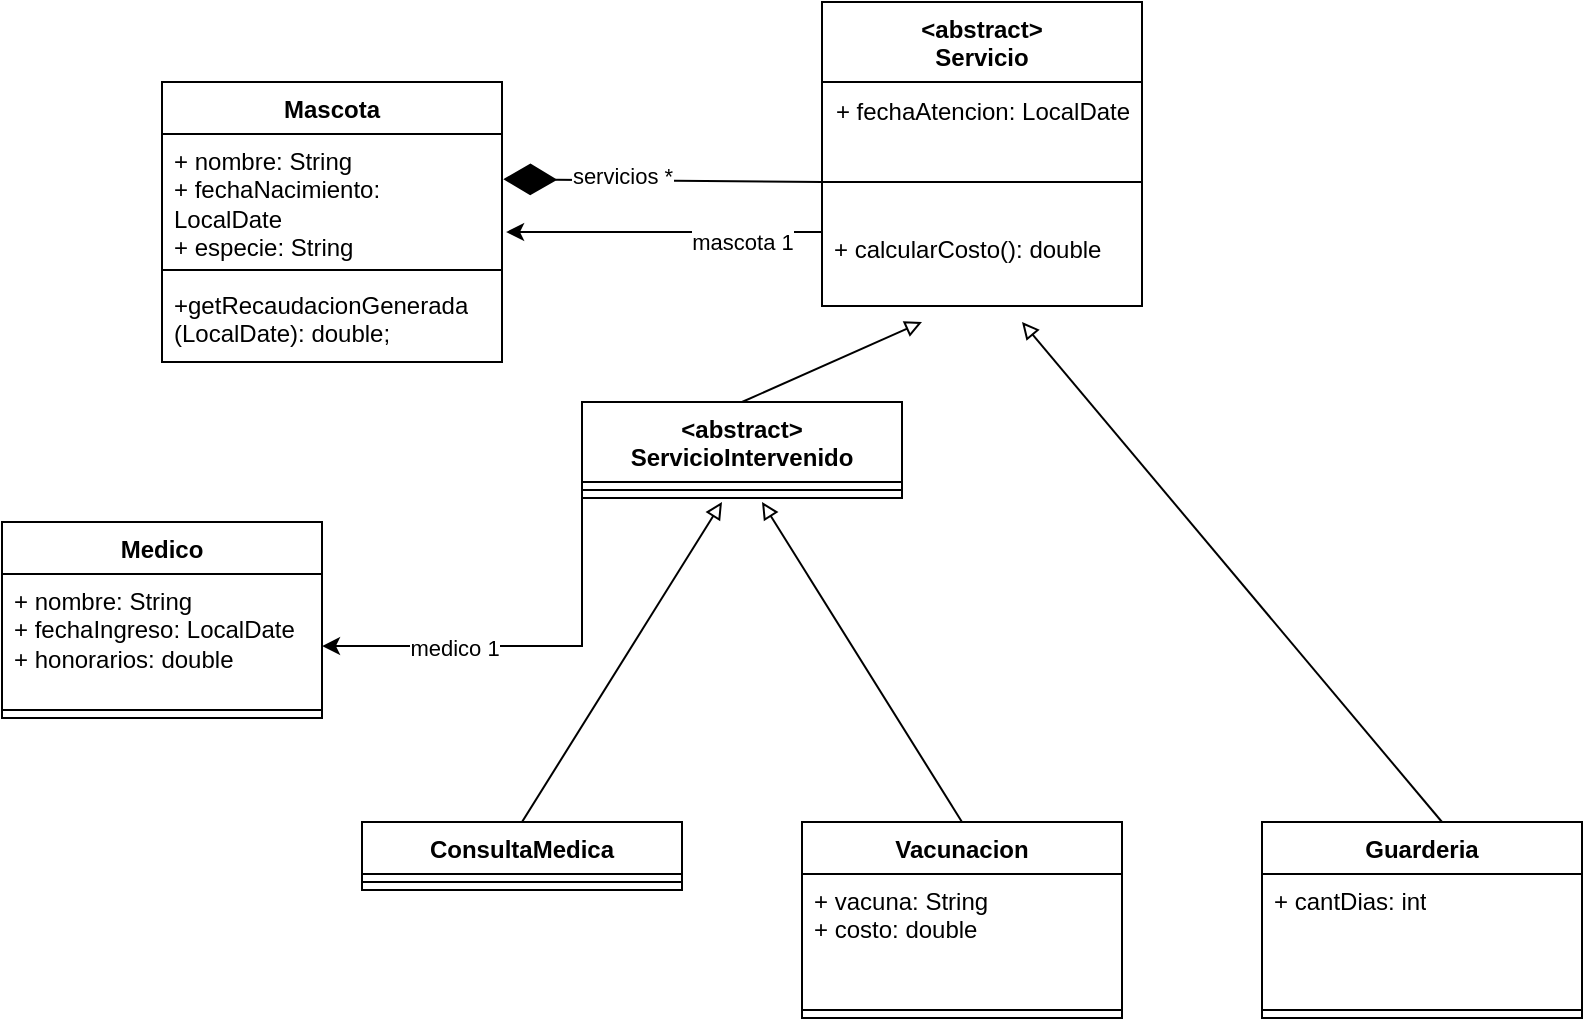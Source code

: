 <mxfile version="24.8.4">
  <diagram name="Page-1" id="u6eBkQ65T8Mz_VV77TJo">
    <mxGraphModel dx="1434" dy="773" grid="1" gridSize="10" guides="1" tooltips="1" connect="1" arrows="1" fold="1" page="1" pageScale="1" pageWidth="1400" pageHeight="850" math="0" shadow="0">
      <root>
        <mxCell id="0" />
        <mxCell id="1" parent="0" />
        <mxCell id="fYthQo7zW96hQPWO7dhh-1" value="Medico" style="swimlane;fontStyle=1;align=center;verticalAlign=top;childLayout=stackLayout;horizontal=1;startSize=26;horizontalStack=0;resizeParent=1;resizeParentMax=0;resizeLast=0;collapsible=1;marginBottom=0;whiteSpace=wrap;html=1;" parent="1" vertex="1">
          <mxGeometry x="320" y="370" width="160" height="98" as="geometry" />
        </mxCell>
        <mxCell id="fYthQo7zW96hQPWO7dhh-2" value="&lt;div&gt;+ nombre: String&lt;br&gt;+ fechaIngreso: LocalDate&lt;/div&gt;&lt;div&gt;+ honorarios: double&lt;/div&gt;" style="text;strokeColor=none;fillColor=none;align=left;verticalAlign=top;spacingLeft=4;spacingRight=4;overflow=hidden;rotatable=0;points=[[0,0.5],[1,0.5]];portConstraint=eastwest;whiteSpace=wrap;html=1;" parent="fYthQo7zW96hQPWO7dhh-1" vertex="1">
          <mxGeometry y="26" width="160" height="64" as="geometry" />
        </mxCell>
        <mxCell id="fYthQo7zW96hQPWO7dhh-3" value="" style="line;strokeWidth=1;fillColor=none;align=left;verticalAlign=middle;spacingTop=-1;spacingLeft=3;spacingRight=3;rotatable=0;labelPosition=right;points=[];portConstraint=eastwest;strokeColor=inherit;" parent="fYthQo7zW96hQPWO7dhh-1" vertex="1">
          <mxGeometry y="90" width="160" height="8" as="geometry" />
        </mxCell>
        <mxCell id="fYthQo7zW96hQPWO7dhh-5" value="Mascota" style="swimlane;fontStyle=1;align=center;verticalAlign=top;childLayout=stackLayout;horizontal=1;startSize=26;horizontalStack=0;resizeParent=1;resizeParentMax=0;resizeLast=0;collapsible=1;marginBottom=0;whiteSpace=wrap;html=1;" parent="1" vertex="1">
          <mxGeometry x="400" y="150" width="170" height="140" as="geometry" />
        </mxCell>
        <mxCell id="fYthQo7zW96hQPWO7dhh-6" value="&lt;div&gt;+ nombre: String&lt;br&gt;+ fechaNacimiento: LocalDate&lt;/div&gt;&lt;div&gt;+ especie: String&lt;/div&gt;" style="text;strokeColor=none;fillColor=none;align=left;verticalAlign=top;spacingLeft=4;spacingRight=4;overflow=hidden;rotatable=0;points=[[0,0.5],[1,0.5]];portConstraint=eastwest;whiteSpace=wrap;html=1;" parent="fYthQo7zW96hQPWO7dhh-5" vertex="1">
          <mxGeometry y="26" width="170" height="64" as="geometry" />
        </mxCell>
        <mxCell id="fYthQo7zW96hQPWO7dhh-7" value="" style="line;strokeWidth=1;fillColor=none;align=left;verticalAlign=middle;spacingTop=-1;spacingLeft=3;spacingRight=3;rotatable=0;labelPosition=right;points=[];portConstraint=eastwest;strokeColor=inherit;" parent="fYthQo7zW96hQPWO7dhh-5" vertex="1">
          <mxGeometry y="90" width="170" height="8" as="geometry" />
        </mxCell>
        <mxCell id="fYthQo7zW96hQPWO7dhh-8" value="&lt;div&gt;+getRecaudacionGenerada&lt;/div&gt;&lt;div&gt;(LocalDate): double;&lt;br&gt;&lt;/div&gt;" style="text;strokeColor=none;fillColor=none;align=left;verticalAlign=top;spacingLeft=4;spacingRight=4;overflow=hidden;rotatable=0;points=[[0,0.5],[1,0.5]];portConstraint=eastwest;whiteSpace=wrap;html=1;" parent="fYthQo7zW96hQPWO7dhh-5" vertex="1">
          <mxGeometry y="98" width="170" height="42" as="geometry" />
        </mxCell>
        <mxCell id="fYthQo7zW96hQPWO7dhh-9" value="&amp;lt;abstract&amp;gt;&lt;div&gt;Servicio&lt;/div&gt;" style="swimlane;fontStyle=1;align=center;verticalAlign=top;childLayout=stackLayout;horizontal=1;startSize=40;horizontalStack=0;resizeParent=1;resizeParentMax=0;resizeLast=0;collapsible=1;marginBottom=0;whiteSpace=wrap;html=1;" parent="1" vertex="1">
          <mxGeometry x="730" y="110" width="160" height="152" as="geometry" />
        </mxCell>
        <mxCell id="qxtdGm-kfvefDZI7abFl-3" value="+ fechaAtencion: LocalDate" style="text;html=1;align=center;verticalAlign=middle;resizable=0;points=[];autosize=1;strokeColor=none;fillColor=none;" vertex="1" parent="fYthQo7zW96hQPWO7dhh-9">
          <mxGeometry y="40" width="160" height="30" as="geometry" />
        </mxCell>
        <mxCell id="fYthQo7zW96hQPWO7dhh-11" value="" style="line;strokeWidth=1;fillColor=none;align=left;verticalAlign=middle;spacingTop=-1;spacingLeft=3;spacingRight=3;rotatable=0;labelPosition=right;points=[];portConstraint=eastwest;strokeColor=inherit;" parent="fYthQo7zW96hQPWO7dhh-9" vertex="1">
          <mxGeometry y="70" width="160" height="40" as="geometry" />
        </mxCell>
        <mxCell id="fYthQo7zW96hQPWO7dhh-12" value="&lt;div&gt;+ calcularCosto(): double&lt;br&gt;&lt;/div&gt;" style="text;strokeColor=none;fillColor=none;align=left;verticalAlign=top;spacingLeft=4;spacingRight=4;overflow=hidden;rotatable=0;points=[[0,0.5],[1,0.5]];portConstraint=eastwest;whiteSpace=wrap;html=1;" parent="fYthQo7zW96hQPWO7dhh-9" vertex="1">
          <mxGeometry y="110" width="160" height="42" as="geometry" />
        </mxCell>
        <mxCell id="fYthQo7zW96hQPWO7dhh-17" value="ConsultaMedica" style="swimlane;fontStyle=1;align=center;verticalAlign=top;childLayout=stackLayout;horizontal=1;startSize=26;horizontalStack=0;resizeParent=1;resizeParentMax=0;resizeLast=0;collapsible=1;marginBottom=0;whiteSpace=wrap;html=1;" parent="1" vertex="1">
          <mxGeometry x="500" y="520" width="160" height="34" as="geometry" />
        </mxCell>
        <mxCell id="fYthQo7zW96hQPWO7dhh-19" value="" style="line;strokeWidth=1;fillColor=none;align=left;verticalAlign=middle;spacingTop=-1;spacingLeft=3;spacingRight=3;rotatable=0;labelPosition=right;points=[];portConstraint=eastwest;strokeColor=inherit;" parent="fYthQo7zW96hQPWO7dhh-17" vertex="1">
          <mxGeometry y="26" width="160" height="8" as="geometry" />
        </mxCell>
        <mxCell id="fYthQo7zW96hQPWO7dhh-21" value="Vacunacion" style="swimlane;fontStyle=1;align=center;verticalAlign=top;childLayout=stackLayout;horizontal=1;startSize=26;horizontalStack=0;resizeParent=1;resizeParentMax=0;resizeLast=0;collapsible=1;marginBottom=0;whiteSpace=wrap;html=1;" parent="1" vertex="1">
          <mxGeometry x="720" y="520" width="160" height="98" as="geometry" />
        </mxCell>
        <mxCell id="fYthQo7zW96hQPWO7dhh-22" value="&lt;div&gt;+ vacuna: String&lt;/div&gt;&lt;div&gt;+ costo: double&lt;br&gt;&lt;/div&gt;" style="text;strokeColor=none;fillColor=none;align=left;verticalAlign=top;spacingLeft=4;spacingRight=4;overflow=hidden;rotatable=0;points=[[0,0.5],[1,0.5]];portConstraint=eastwest;whiteSpace=wrap;html=1;" parent="fYthQo7zW96hQPWO7dhh-21" vertex="1">
          <mxGeometry y="26" width="160" height="64" as="geometry" />
        </mxCell>
        <mxCell id="fYthQo7zW96hQPWO7dhh-23" value="" style="line;strokeWidth=1;fillColor=none;align=left;verticalAlign=middle;spacingTop=-1;spacingLeft=3;spacingRight=3;rotatable=0;labelPosition=right;points=[];portConstraint=eastwest;strokeColor=inherit;" parent="fYthQo7zW96hQPWO7dhh-21" vertex="1">
          <mxGeometry y="90" width="160" height="8" as="geometry" />
        </mxCell>
        <mxCell id="fYthQo7zW96hQPWO7dhh-33" style="rounded=0;orthogonalLoop=1;jettySize=auto;html=1;exitX=0.5;exitY=0;exitDx=0;exitDy=0;endArrow=block;endFill=0;" parent="1" source="fYthQo7zW96hQPWO7dhh-25" edge="1">
          <mxGeometry relative="1" as="geometry">
            <mxPoint x="780" y="270" as="targetPoint" />
          </mxGeometry>
        </mxCell>
        <mxCell id="fYthQo7zW96hQPWO7dhh-25" value="&lt;div&gt;&amp;lt;abstract&amp;gt;&lt;/div&gt;&lt;div&gt;ServicioIntervenido&lt;/div&gt;" style="swimlane;fontStyle=1;align=center;verticalAlign=top;childLayout=stackLayout;horizontal=1;startSize=40;horizontalStack=0;resizeParent=1;resizeParentMax=0;resizeLast=0;collapsible=1;marginBottom=0;whiteSpace=wrap;html=1;" parent="1" vertex="1">
          <mxGeometry x="610" y="310" width="160" height="48" as="geometry" />
        </mxCell>
        <mxCell id="fYthQo7zW96hQPWO7dhh-27" value="" style="line;strokeWidth=1;fillColor=none;align=left;verticalAlign=middle;spacingTop=-1;spacingLeft=3;spacingRight=3;rotatable=0;labelPosition=right;points=[];portConstraint=eastwest;strokeColor=inherit;" parent="fYthQo7zW96hQPWO7dhh-25" vertex="1">
          <mxGeometry y="40" width="160" height="8" as="geometry" />
        </mxCell>
        <mxCell id="fYthQo7zW96hQPWO7dhh-29" value="Guarderia" style="swimlane;fontStyle=1;align=center;verticalAlign=top;childLayout=stackLayout;horizontal=1;startSize=26;horizontalStack=0;resizeParent=1;resizeParentMax=0;resizeLast=0;collapsible=1;marginBottom=0;whiteSpace=wrap;html=1;" parent="1" vertex="1">
          <mxGeometry x="950" y="520" width="160" height="98" as="geometry" />
        </mxCell>
        <mxCell id="fYthQo7zW96hQPWO7dhh-30" value="&lt;div&gt;+ cantDias: int&lt;br&gt;&lt;/div&gt;" style="text;strokeColor=none;fillColor=none;align=left;verticalAlign=top;spacingLeft=4;spacingRight=4;overflow=hidden;rotatable=0;points=[[0,0.5],[1,0.5]];portConstraint=eastwest;whiteSpace=wrap;html=1;" parent="fYthQo7zW96hQPWO7dhh-29" vertex="1">
          <mxGeometry y="26" width="160" height="64" as="geometry" />
        </mxCell>
        <mxCell id="fYthQo7zW96hQPWO7dhh-31" value="" style="line;strokeWidth=1;fillColor=none;align=left;verticalAlign=middle;spacingTop=-1;spacingLeft=3;spacingRight=3;rotatable=0;labelPosition=right;points=[];portConstraint=eastwest;strokeColor=inherit;" parent="fYthQo7zW96hQPWO7dhh-29" vertex="1">
          <mxGeometry y="90" width="160" height="8" as="geometry" />
        </mxCell>
        <mxCell id="fYthQo7zW96hQPWO7dhh-34" style="rounded=0;orthogonalLoop=1;jettySize=auto;html=1;exitX=0.5;exitY=0;exitDx=0;exitDy=0;endArrow=block;endFill=0;" parent="1" edge="1">
          <mxGeometry relative="1" as="geometry">
            <mxPoint x="680" y="360" as="targetPoint" />
            <mxPoint x="580" y="520" as="sourcePoint" />
          </mxGeometry>
        </mxCell>
        <mxCell id="fYthQo7zW96hQPWO7dhh-35" style="rounded=0;orthogonalLoop=1;jettySize=auto;html=1;exitX=0.5;exitY=0;exitDx=0;exitDy=0;endArrow=block;endFill=0;" parent="1" edge="1">
          <mxGeometry relative="1" as="geometry">
            <mxPoint x="700" y="360" as="targetPoint" />
            <mxPoint x="800" y="520" as="sourcePoint" />
          </mxGeometry>
        </mxCell>
        <mxCell id="fYthQo7zW96hQPWO7dhh-36" style="rounded=0;orthogonalLoop=1;jettySize=auto;html=1;exitX=0.5;exitY=0;exitDx=0;exitDy=0;endArrow=block;endFill=0;" parent="1" edge="1">
          <mxGeometry relative="1" as="geometry">
            <mxPoint x="830" y="270" as="targetPoint" />
            <mxPoint x="1040" y="520" as="sourcePoint" />
          </mxGeometry>
        </mxCell>
        <mxCell id="fYthQo7zW96hQPWO7dhh-37" style="edgeStyle=orthogonalEdgeStyle;rounded=0;orthogonalLoop=1;jettySize=auto;html=1;entryX=1;entryY=0.563;entryDx=0;entryDy=0;entryPerimeter=0;exitX=0;exitY=1;exitDx=0;exitDy=0;" parent="1" source="fYthQo7zW96hQPWO7dhh-25" target="fYthQo7zW96hQPWO7dhh-2" edge="1">
          <mxGeometry relative="1" as="geometry">
            <mxPoint x="610" y="382.032" as="sourcePoint" />
          </mxGeometry>
        </mxCell>
        <mxCell id="fYthQo7zW96hQPWO7dhh-38" value="medico 1" style="edgeLabel;html=1;align=center;verticalAlign=middle;resizable=0;points=[];" parent="fYthQo7zW96hQPWO7dhh-37" vertex="1" connectable="0">
          <mxGeometry x="0.356" y="1" relative="1" as="geometry">
            <mxPoint as="offset" />
          </mxGeometry>
        </mxCell>
        <mxCell id="fYthQo7zW96hQPWO7dhh-39" value="" style="endArrow=diamondThin;endFill=1;endSize=24;html=1;rounded=0;entryX=1.004;entryY=0.353;entryDx=0;entryDy=0;entryPerimeter=0;" parent="1" target="fYthQo7zW96hQPWO7dhh-6" edge="1">
          <mxGeometry width="160" relative="1" as="geometry">
            <mxPoint x="730" y="200" as="sourcePoint" />
            <mxPoint x="720" y="211.71" as="targetPoint" />
          </mxGeometry>
        </mxCell>
        <mxCell id="fYthQo7zW96hQPWO7dhh-40" value="servicios *" style="edgeLabel;html=1;align=center;verticalAlign=middle;resizable=0;points=[];" parent="fYthQo7zW96hQPWO7dhh-39" vertex="1" connectable="0">
          <mxGeometry x="0.26" y="-2" relative="1" as="geometry">
            <mxPoint as="offset" />
          </mxGeometry>
        </mxCell>
        <mxCell id="fYthQo7zW96hQPWO7dhh-42" style="edgeStyle=orthogonalEdgeStyle;rounded=0;orthogonalLoop=1;jettySize=auto;html=1;entryX=1.012;entryY=0.766;entryDx=0;entryDy=0;entryPerimeter=0;" parent="1" source="fYthQo7zW96hQPWO7dhh-9" edge="1" target="fYthQo7zW96hQPWO7dhh-6">
          <mxGeometry relative="1" as="geometry">
            <mxPoint x="560" y="246" as="targetPoint" />
            <Array as="points">
              <mxPoint x="650" y="225" />
              <mxPoint x="650" y="225" />
            </Array>
          </mxGeometry>
        </mxCell>
        <mxCell id="fYthQo7zW96hQPWO7dhh-43" value="mascota 1" style="edgeLabel;html=1;align=center;verticalAlign=middle;resizable=0;points=[];" parent="1" vertex="1" connectable="0">
          <mxGeometry x="689.997" y="229.998" as="geometry" />
        </mxCell>
      </root>
    </mxGraphModel>
  </diagram>
</mxfile>
